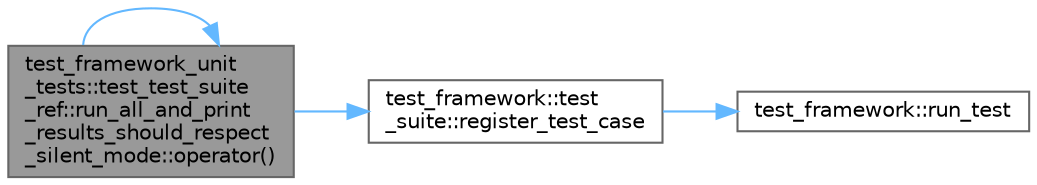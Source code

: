 digraph "test_framework_unit_tests::test_test_suite_ref::run_all_and_print_results_should_respect_silent_mode::operator()"
{
 // LATEX_PDF_SIZE
  bgcolor="transparent";
  edge [fontname=Helvetica,fontsize=10,labelfontname=Helvetica,labelfontsize=10];
  node [fontname=Helvetica,fontsize=10,shape=box,height=0.2,width=0.4];
  rankdir="LR";
  Node1 [id="Node000001",label="test_framework_unit\l_tests::test_test_suite\l_ref::run_all_and_print\l_results_should_respect\l_silent_mode::operator()",height=0.2,width=0.4,color="gray40", fillcolor="grey60", style="filled", fontcolor="black",tooltip=" "];
  Node1 -> Node1 [id="edge4_Node000001_Node000001",color="steelblue1",style="solid",tooltip=" "];
  Node1 -> Node2 [id="edge5_Node000001_Node000002",color="steelblue1",style="solid",tooltip=" "];
  Node2 [id="Node000002",label="test_framework::test\l_suite::register_test_case",height=0.2,width=0.4,color="grey40", fillcolor="white", style="filled",URL="$classtest__framework_1_1test__suite.html#a7e8cf952b53862316b3ccfe2875a0375",tooltip=" "];
  Node2 -> Node3 [id="edge6_Node000002_Node000003",color="steelblue1",style="solid",tooltip=" "];
  Node3 [id="Node000003",label="test_framework::run_test",height=0.2,width=0.4,color="grey40", fillcolor="white", style="filled",URL="$namespacetest__framework.html#af03c2d9bb922e7be884251ad997a1110",tooltip=" "];
}
